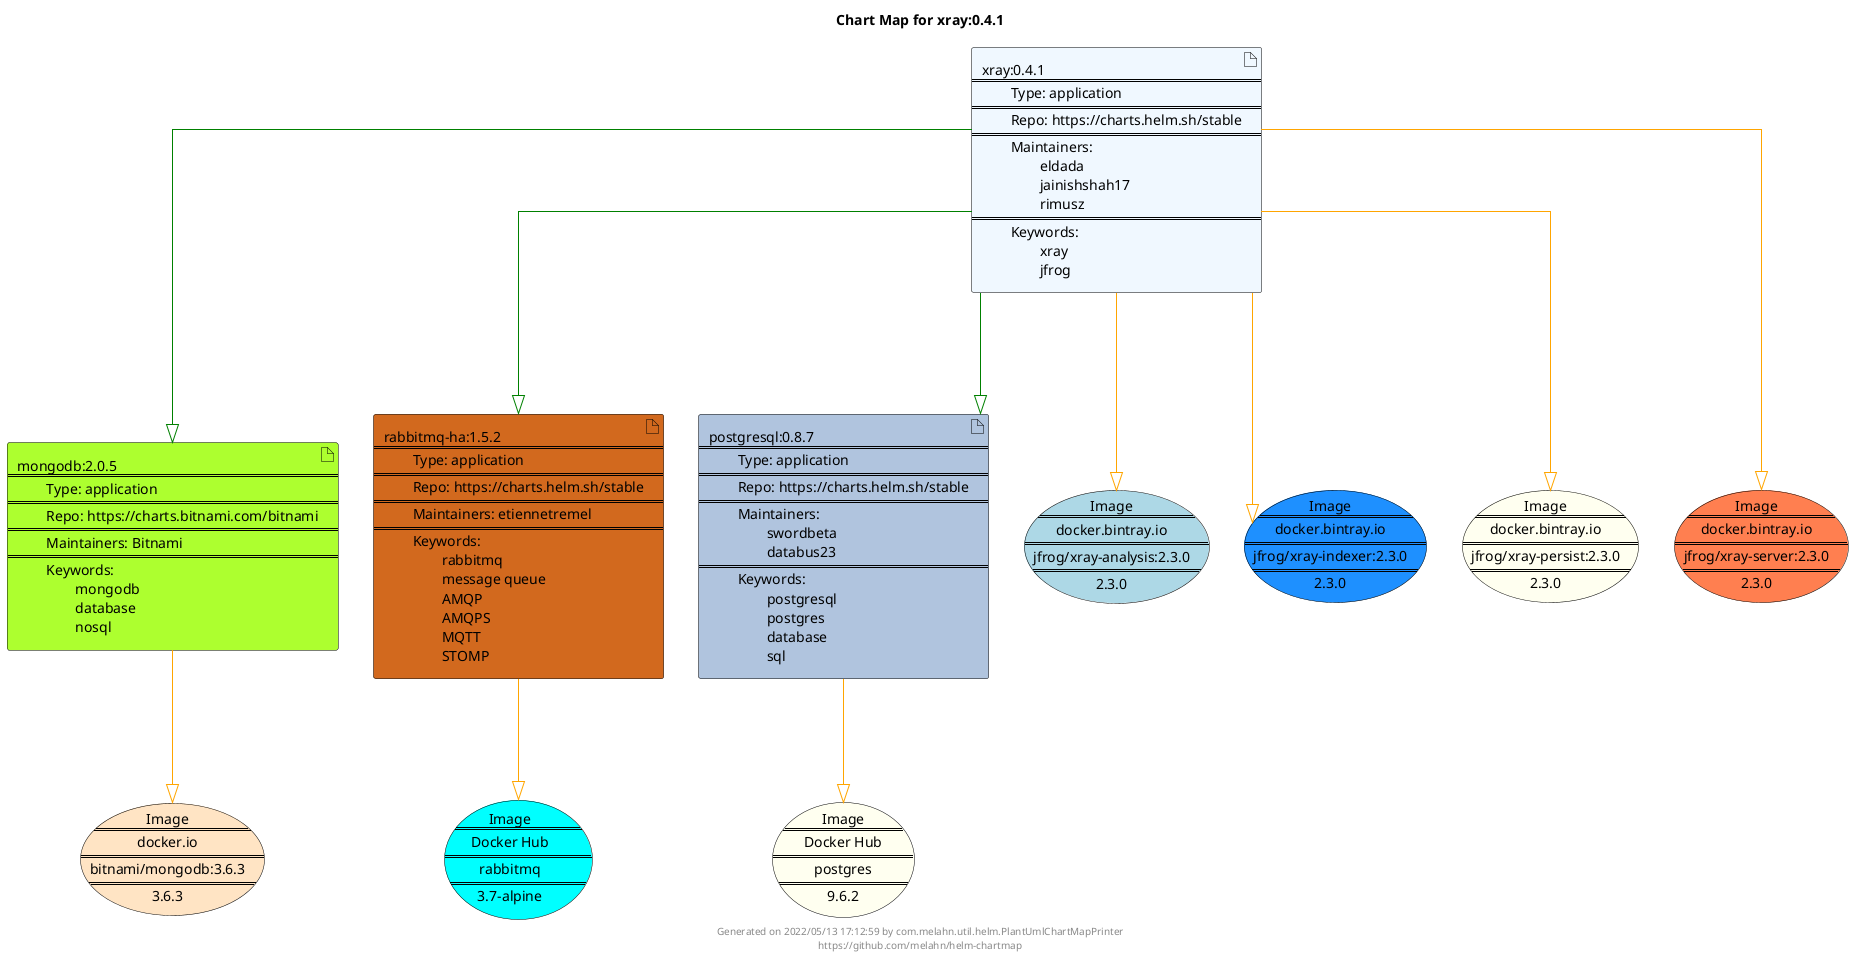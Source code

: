 @startuml
skinparam linetype ortho
skinparam backgroundColor white
skinparam usecaseBorderColor black
skinparam usecaseArrowColor LightSlateGray
skinparam artifactBorderColor black
skinparam artifactArrowColor LightSlateGray

title Chart Map for xray:0.4.1

'There are 4 referenced Helm Charts
artifact "mongodb:2.0.5\n====\n\tType: application\n====\n\tRepo: https://charts.bitnami.com/bitnami\n====\n\tMaintainers: Bitnami\n====\n\tKeywords: \n\t\tmongodb\n\t\tdatabase\n\t\tnosql" as mongodb_2_0_5 #GreenYellow
artifact "rabbitmq-ha:1.5.2\n====\n\tType: application\n====\n\tRepo: https://charts.helm.sh/stable\n====\n\tMaintainers: etiennetremel\n====\n\tKeywords: \n\t\trabbitmq\n\t\tmessage queue\n\t\tAMQP\n\t\tAMQPS\n\t\tMQTT\n\t\tSTOMP" as rabbitmq_ha_1_5_2 #Chocolate
artifact "xray:0.4.1\n====\n\tType: application\n====\n\tRepo: https://charts.helm.sh/stable\n====\n\tMaintainers: \n\t\teldada\n\t\tjainishshah17\n\t\trimusz\n====\n\tKeywords: \n\t\txray\n\t\tjfrog" as xray_0_4_1 #AliceBlue
artifact "postgresql:0.8.7\n====\n\tType: application\n====\n\tRepo: https://charts.helm.sh/stable\n====\n\tMaintainers: \n\t\tswordbeta\n\t\tdatabus23\n====\n\tKeywords: \n\t\tpostgresql\n\t\tpostgres\n\t\tdatabase\n\t\tsql" as postgresql_0_8_7 #LightSteelBlue

'There are 7 referenced Docker Images
usecase "Image\n====\nDocker Hub\n====\nrabbitmq\n====\n3.7-alpine" as rabbitmq_3_7_alpine #Aqua
usecase "Image\n====\ndocker.io\n====\nbitnami/mongodb:3.6.3\n====\n3.6.3" as docker_io_bitnami_mongodb_3_6_3 #Bisque
usecase "Image\n====\ndocker.bintray.io\n====\njfrog/xray-analysis:2.3.0\n====\n2.3.0" as docker_bintray_io_jfrog_xray_analysis_2_3_0 #LightBlue
usecase "Image\n====\nDocker Hub\n====\npostgres\n====\n9.6.2" as postgres_9_6_2 #Ivory
usecase "Image\n====\ndocker.bintray.io\n====\njfrog/xray-indexer:2.3.0\n====\n2.3.0" as docker_bintray_io_jfrog_xray_indexer_2_3_0 #DodgerBlue
usecase "Image\n====\ndocker.bintray.io\n====\njfrog/xray-persist:2.3.0\n====\n2.3.0" as docker_bintray_io_jfrog_xray_persist_2_3_0 #Ivory
usecase "Image\n====\ndocker.bintray.io\n====\njfrog/xray-server:2.3.0\n====\n2.3.0" as docker_bintray_io_jfrog_xray_server_2_3_0 #Coral

'Chart Dependencies
xray_0_4_1--[#green]-|>postgresql_0_8_7
xray_0_4_1--[#green]-|>rabbitmq_ha_1_5_2
xray_0_4_1--[#green]-|>mongodb_2_0_5
mongodb_2_0_5--[#orange]-|>docker_io_bitnami_mongodb_3_6_3
rabbitmq_ha_1_5_2--[#orange]-|>rabbitmq_3_7_alpine
xray_0_4_1--[#orange]-|>docker_bintray_io_jfrog_xray_indexer_2_3_0
xray_0_4_1--[#orange]-|>docker_bintray_io_jfrog_xray_server_2_3_0
xray_0_4_1--[#orange]-|>docker_bintray_io_jfrog_xray_analysis_2_3_0
xray_0_4_1--[#orange]-|>docker_bintray_io_jfrog_xray_persist_2_3_0
postgresql_0_8_7--[#orange]-|>postgres_9_6_2

center footer Generated on 2022/05/13 17:12:59 by com.melahn.util.helm.PlantUmlChartMapPrinter\nhttps://github.com/melahn/helm-chartmap
@enduml
